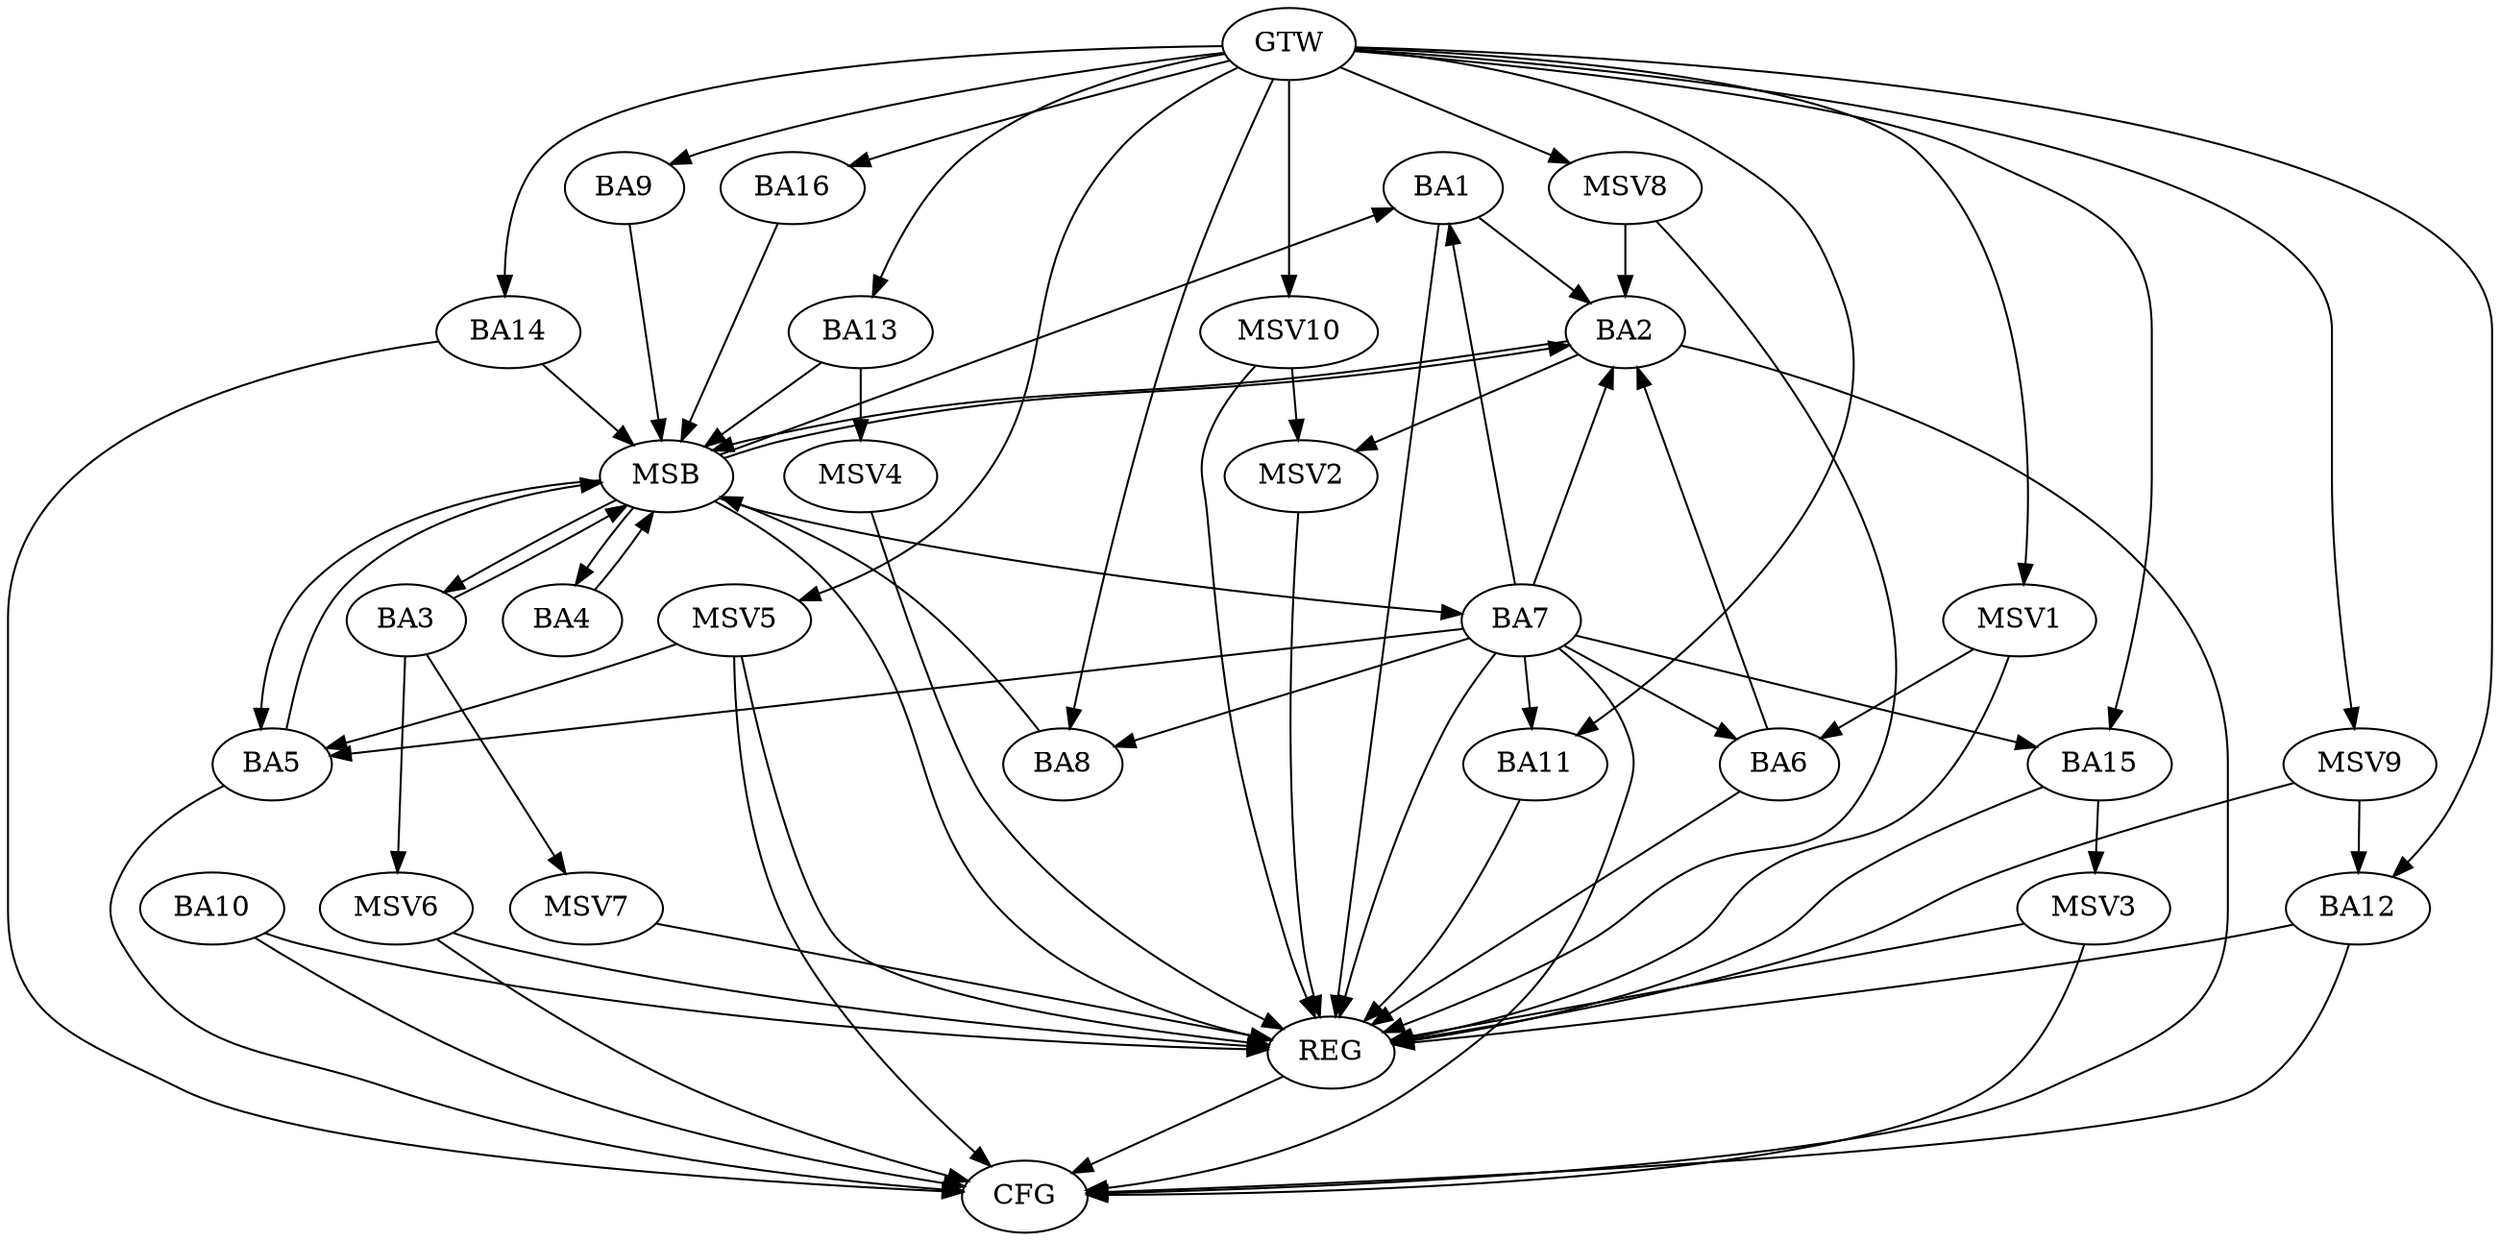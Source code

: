 strict digraph G {
  BA1 [ label="BA1" ];
  BA2 [ label="BA2" ];
  BA3 [ label="BA3" ];
  BA4 [ label="BA4" ];
  BA5 [ label="BA5" ];
  BA6 [ label="BA6" ];
  BA7 [ label="BA7" ];
  BA8 [ label="BA8" ];
  BA9 [ label="BA9" ];
  BA10 [ label="BA10" ];
  BA11 [ label="BA11" ];
  BA12 [ label="BA12" ];
  BA13 [ label="BA13" ];
  BA14 [ label="BA14" ];
  BA15 [ label="BA15" ];
  BA16 [ label="BA16" ];
  GTW [ label="GTW" ];
  REG [ label="REG" ];
  MSB [ label="MSB" ];
  CFG [ label="CFG" ];
  MSV1 [ label="MSV1" ];
  MSV2 [ label="MSV2" ];
  MSV3 [ label="MSV3" ];
  MSV4 [ label="MSV4" ];
  MSV5 [ label="MSV5" ];
  MSV6 [ label="MSV6" ];
  MSV7 [ label="MSV7" ];
  MSV8 [ label="MSV8" ];
  MSV9 [ label="MSV9" ];
  MSV10 [ label="MSV10" ];
  BA1 -> BA2;
  BA6 -> BA2;
  BA7 -> BA2;
  GTW -> BA8;
  GTW -> BA9;
  GTW -> BA11;
  GTW -> BA12;
  GTW -> BA13;
  GTW -> BA14;
  GTW -> BA15;
  GTW -> BA16;
  BA1 -> REG;
  BA6 -> REG;
  BA7 -> REG;
  BA10 -> REG;
  BA11 -> REG;
  BA12 -> REG;
  BA15 -> REG;
  BA2 -> MSB;
  MSB -> BA1;
  MSB -> REG;
  BA3 -> MSB;
  MSB -> BA2;
  BA4 -> MSB;
  MSB -> BA3;
  BA5 -> MSB;
  BA8 -> MSB;
  MSB -> BA4;
  BA9 -> MSB;
  MSB -> BA7;
  BA13 -> MSB;
  MSB -> BA5;
  BA14 -> MSB;
  BA16 -> MSB;
  BA14 -> CFG;
  BA10 -> CFG;
  BA2 -> CFG;
  BA12 -> CFG;
  BA7 -> CFG;
  BA5 -> CFG;
  REG -> CFG;
  BA7 -> BA11;
  BA7 -> BA5;
  BA7 -> BA1;
  BA7 -> BA15;
  BA7 -> BA6;
  BA7 -> BA8;
  MSV1 -> BA6;
  GTW -> MSV1;
  MSV1 -> REG;
  BA2 -> MSV2;
  MSV2 -> REG;
  BA15 -> MSV3;
  MSV3 -> REG;
  MSV3 -> CFG;
  BA13 -> MSV4;
  MSV4 -> REG;
  MSV5 -> BA5;
  GTW -> MSV5;
  MSV5 -> REG;
  MSV5 -> CFG;
  BA3 -> MSV6;
  MSV6 -> REG;
  MSV6 -> CFG;
  BA3 -> MSV7;
  MSV7 -> REG;
  MSV8 -> BA2;
  GTW -> MSV8;
  MSV8 -> REG;
  MSV9 -> BA12;
  GTW -> MSV9;
  MSV9 -> REG;
  MSV10 -> MSV2;
  GTW -> MSV10;
  MSV10 -> REG;
}

